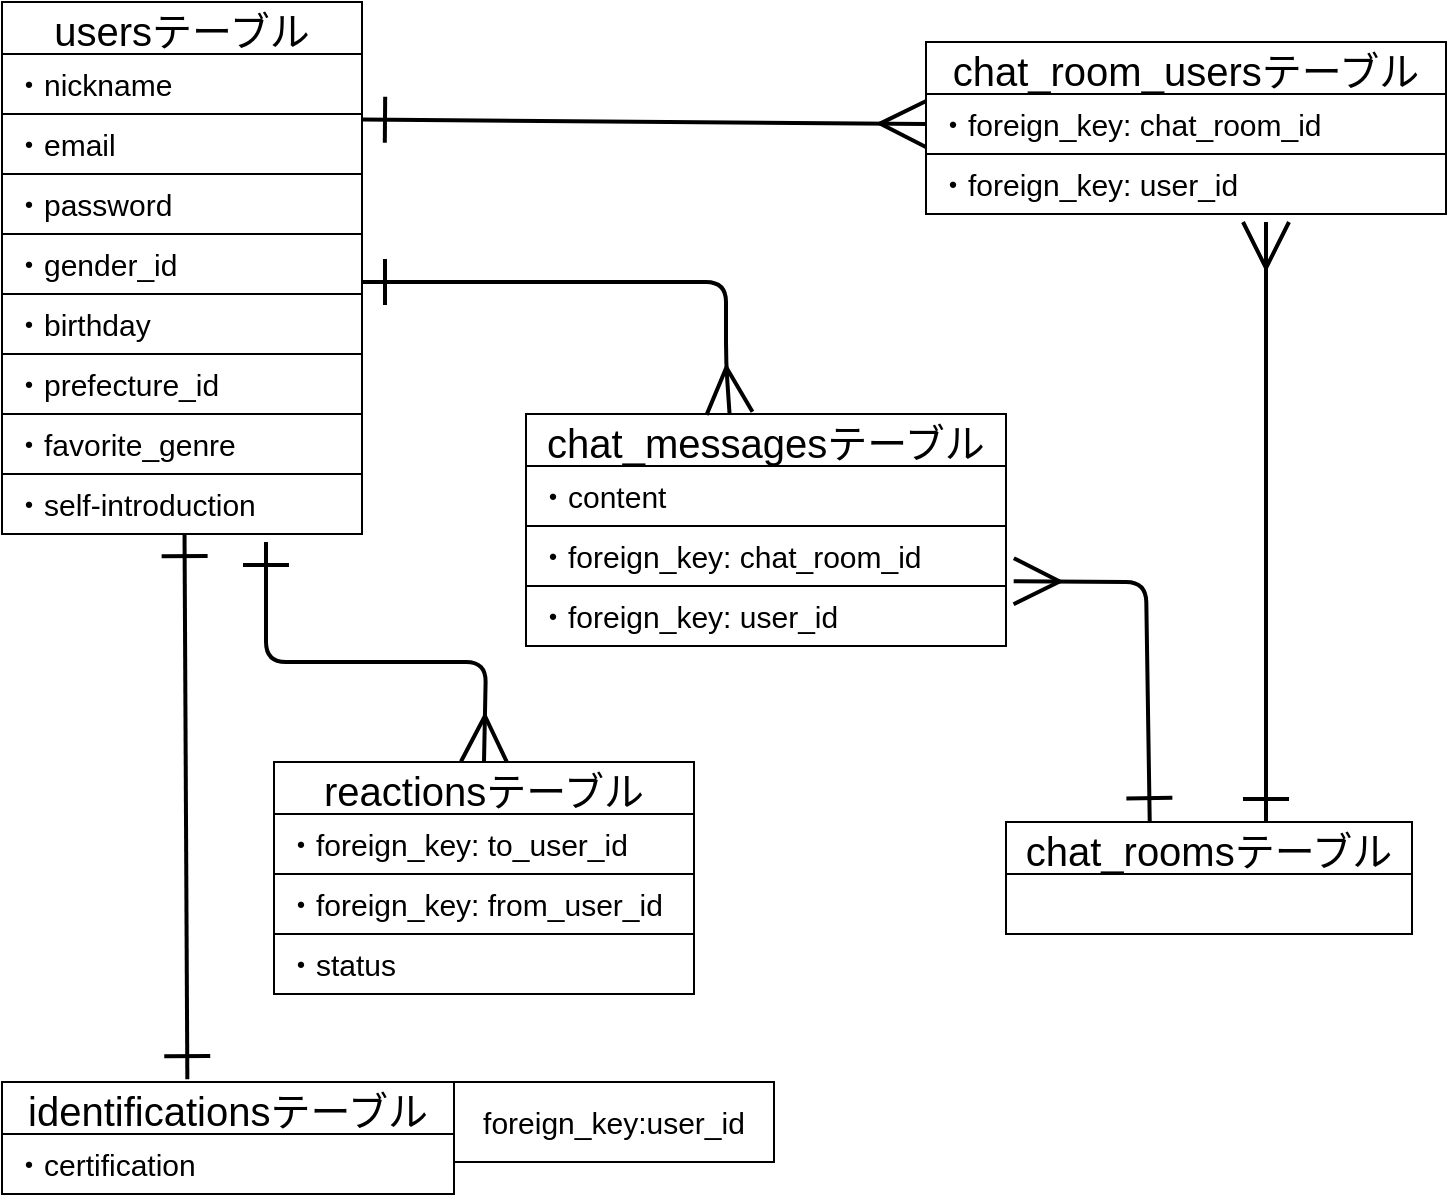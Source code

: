 <mxfile>
    <diagram id="h-Pm0C6oYF5b_Moe9M2z" name="ER図">
        <mxGraphModel dx="1072" dy="646" grid="1" gridSize="10" guides="1" tooltips="1" connect="1" arrows="1" fold="1" page="1" pageScale="1" pageWidth="827" pageHeight="1169" math="0" shadow="0">
            <root>
                <mxCell id="0"/>
                <mxCell id="1" parent="0"/>
                <mxCell id="2" value="usersテーブル" style="swimlane;fontStyle=0;childLayout=stackLayout;horizontal=1;startSize=26;horizontalStack=0;resizeParent=1;resizeParentMax=0;resizeLast=0;collapsible=1;marginBottom=0;align=center;fontSize=20;" parent="1" vertex="1">
                    <mxGeometry x="78" y="30" width="180" height="206" as="geometry"/>
                </mxCell>
                <mxCell id="3" value="・nickname" style="text;strokeColor=default;fillColor=none;spacingLeft=4;spacingRight=4;overflow=hidden;rotatable=0;points=[[0,0.5],[1,0.5]];portConstraint=eastwest;fontSize=15;" parent="2" vertex="1">
                    <mxGeometry y="26" width="180" height="30" as="geometry"/>
                </mxCell>
                <mxCell id="4" value="・email" style="text;strokeColor=default;fillColor=none;spacingLeft=4;spacingRight=4;overflow=hidden;rotatable=0;points=[[0,0.5],[1,0.5]];portConstraint=eastwest;fontSize=15;" parent="2" vertex="1">
                    <mxGeometry y="56" width="180" height="30" as="geometry"/>
                </mxCell>
                <mxCell id="5" value="・password" style="text;strokeColor=default;fillColor=none;spacingLeft=4;spacingRight=4;overflow=hidden;rotatable=0;points=[[0,0.5],[1,0.5]];portConstraint=eastwest;fontSize=15;" parent="2" vertex="1">
                    <mxGeometry y="86" width="180" height="30" as="geometry"/>
                </mxCell>
                <mxCell id="6" value="・gender_id" style="text;strokeColor=default;fillColor=none;spacingLeft=4;spacingRight=4;overflow=hidden;rotatable=0;points=[[0,0.5],[1,0.5]];portConstraint=eastwest;fontSize=15;" parent="2" vertex="1">
                    <mxGeometry y="116" width="180" height="30" as="geometry"/>
                </mxCell>
                <mxCell id="7" value="・birthday" style="text;strokeColor=default;fillColor=none;spacingLeft=4;spacingRight=4;overflow=hidden;rotatable=0;points=[[0,0.5],[1,0.5]];portConstraint=eastwest;fontSize=15;" parent="2" vertex="1">
                    <mxGeometry y="146" width="180" height="30" as="geometry"/>
                </mxCell>
                <mxCell id="8" value="・prefecture_id" style="text;strokeColor=default;fillColor=none;spacingLeft=4;spacingRight=4;overflow=hidden;rotatable=0;points=[[0,0.5],[1,0.5]];portConstraint=eastwest;fontSize=15;" parent="2" vertex="1">
                    <mxGeometry y="176" width="180" height="30" as="geometry"/>
                </mxCell>
                <mxCell id="9" value="chat_messagesテーブル" style="swimlane;fontStyle=0;childLayout=stackLayout;horizontal=1;startSize=26;horizontalStack=0;resizeParent=1;resizeParentMax=0;resizeLast=0;collapsible=1;marginBottom=0;align=center;fontSize=20;" parent="1" vertex="1">
                    <mxGeometry x="340" y="236" width="240" height="116" as="geometry"/>
                </mxCell>
                <mxCell id="10" value="・content" style="text;strokeColor=default;fillColor=none;spacingLeft=4;spacingRight=4;overflow=hidden;rotatable=0;points=[[0,0.5],[1,0.5]];portConstraint=eastwest;fontSize=15;" parent="9" vertex="1">
                    <mxGeometry y="26" width="240" height="30" as="geometry"/>
                </mxCell>
                <mxCell id="11" value="・foreign_key: chat_room_id" style="text;strokeColor=default;fillColor=none;spacingLeft=4;spacingRight=4;overflow=hidden;rotatable=0;points=[[0,0.5],[1,0.5]];portConstraint=eastwest;fontSize=15;" parent="9" vertex="1">
                    <mxGeometry y="56" width="240" height="30" as="geometry"/>
                </mxCell>
                <mxCell id="12" value="・foreign_key: user_id" style="text;strokeColor=default;fillColor=none;spacingLeft=4;spacingRight=4;overflow=hidden;rotatable=0;points=[[0,0.5],[1,0.5]];portConstraint=eastwest;fontSize=15;" parent="9" vertex="1">
                    <mxGeometry y="86" width="240" height="30" as="geometry"/>
                </mxCell>
                <mxCell id="13" value="foreign_key:user_id" style="whiteSpace=wrap;html=1;align=center;labelBackgroundColor=none;fontFamily=Helvetica;fontSize=15;" parent="1" vertex="1">
                    <mxGeometry x="304" y="570" width="160" height="40" as="geometry"/>
                </mxCell>
                <mxCell id="14" value="identificationsテーブル" style="swimlane;fontStyle=0;childLayout=stackLayout;horizontal=1;startSize=26;horizontalStack=0;resizeParent=1;resizeParentMax=0;resizeLast=0;collapsible=1;marginBottom=0;align=center;fontSize=20;" parent="1" vertex="1">
                    <mxGeometry x="78" y="570" width="226" height="56" as="geometry"/>
                </mxCell>
                <mxCell id="15" value="・certification" style="text;strokeColor=default;fillColor=none;spacingLeft=4;spacingRight=4;overflow=hidden;rotatable=0;points=[[0,0.5],[1,0.5]];portConstraint=eastwest;fontSize=15;" parent="14" vertex="1">
                    <mxGeometry y="26" width="226" height="30" as="geometry"/>
                </mxCell>
                <mxCell id="17" value="reactionsテーブル" style="swimlane;fontStyle=0;childLayout=stackLayout;horizontal=1;startSize=26;horizontalStack=0;resizeParent=1;resizeParentMax=0;resizeLast=0;collapsible=1;marginBottom=0;align=center;fontSize=20;" parent="1" vertex="1">
                    <mxGeometry x="214" y="410" width="210" height="116" as="geometry"/>
                </mxCell>
                <mxCell id="18" value="・foreign_key: to_user_id" style="text;strokeColor=default;fillColor=none;spacingLeft=4;spacingRight=4;overflow=hidden;rotatable=0;points=[[0,0.5],[1,0.5]];portConstraint=eastwest;fontSize=15;" parent="17" vertex="1">
                    <mxGeometry y="26" width="210" height="30" as="geometry"/>
                </mxCell>
                <mxCell id="19" value="・foreign_key: from_user_id" style="text;strokeColor=default;fillColor=none;spacingLeft=4;spacingRight=4;overflow=hidden;rotatable=0;points=[[0,0.5],[1,0.5]];portConstraint=eastwest;fontSize=15;" parent="17" vertex="1">
                    <mxGeometry y="56" width="210" height="30" as="geometry"/>
                </mxCell>
                <mxCell id="20" value="・status" style="text;strokeColor=default;fillColor=none;spacingLeft=4;spacingRight=4;overflow=hidden;rotatable=0;points=[[0,0.5],[1,0.5]];portConstraint=eastwest;fontSize=15;" parent="17" vertex="1">
                    <mxGeometry y="86" width="210" height="30" as="geometry"/>
                </mxCell>
                <mxCell id="22" value="・favorite_genre" style="text;strokeColor=default;fillColor=none;spacingLeft=4;spacingRight=4;overflow=hidden;rotatable=0;points=[[0,0.5],[1,0.5]];portConstraint=eastwest;fontSize=15;" parent="1" vertex="1">
                    <mxGeometry x="78" y="236" width="180" height="30" as="geometry"/>
                </mxCell>
                <mxCell id="23" value="・self-introduction" style="text;strokeColor=default;fillColor=none;spacingLeft=4;spacingRight=4;overflow=hidden;rotatable=0;points=[[0,0.5],[1,0.5]];portConstraint=eastwest;fontSize=15;" parent="1" vertex="1">
                    <mxGeometry x="78" y="266" width="180" height="30" as="geometry"/>
                </mxCell>
                <mxCell id="25" style="edgeStyle=none;jumpStyle=none;jumpSize=20;html=1;strokeColor=default;strokeWidth=2;fontFamily=Helvetica;fontSize=15;startArrow=ERone;startFill=0;endArrow=ERone;endFill=0;startSize=20;endSize=20;sourcePerimeterSpacing=20;targetPerimeterSpacing=20;exitX=0.472;exitY=-0.025;exitDx=0;exitDy=0;exitPerimeter=0;entryX=0.507;entryY=0.987;entryDx=0;entryDy=0;entryPerimeter=0;" parent="1" target="23" edge="1">
                    <mxGeometry relative="1" as="geometry">
                        <mxPoint x="169" y="310" as="targetPoint"/>
                        <mxPoint x="170.672" y="568.6" as="sourcePoint"/>
                        <Array as="points"/>
                    </mxGeometry>
                </mxCell>
                <mxCell id="26" value="chat_roomsテーブル" style="swimlane;fontStyle=0;childLayout=stackLayout;horizontal=1;startSize=26;horizontalStack=0;resizeParent=1;resizeParentMax=0;resizeLast=0;collapsible=1;marginBottom=0;align=center;fontSize=20;" parent="1" vertex="1">
                    <mxGeometry x="580" y="440" width="203" height="56" as="geometry"/>
                </mxCell>
                <mxCell id="27" value="" style="text;strokeColor=default;fillColor=none;spacingLeft=4;spacingRight=4;overflow=hidden;rotatable=0;points=[[0,0.5],[1,0.5]];portConstraint=eastwest;fontSize=15;" parent="26" vertex="1">
                    <mxGeometry y="26" width="203" height="30" as="geometry"/>
                </mxCell>
                <mxCell id="29" style="edgeStyle=none;jumpStyle=none;jumpSize=20;html=1;strokeColor=default;strokeWidth=2;fontFamily=Helvetica;fontSize=15;startArrow=ERmany;startFill=0;endArrow=ERone;endFill=0;startSize=20;endSize=20;sourcePerimeterSpacing=20;targetPerimeterSpacing=20;exitX=0.5;exitY=0;exitDx=0;exitDy=0;" parent="1" source="17" edge="1">
                    <mxGeometry relative="1" as="geometry">
                        <mxPoint x="210" y="300" as="targetPoint"/>
                        <mxPoint x="180.672" y="578.6" as="sourcePoint"/>
                        <Array as="points">
                            <mxPoint x="320" y="360"/>
                            <mxPoint x="210" y="360"/>
                        </Array>
                    </mxGeometry>
                </mxCell>
                <mxCell id="30" style="edgeStyle=none;jumpStyle=none;jumpSize=20;html=1;strokeColor=default;strokeWidth=2;fontFamily=Helvetica;fontSize=15;startArrow=ERmany;startFill=0;endArrow=ERone;endFill=0;startSize=20;endSize=20;targetPerimeterSpacing=20;entryX=1;entryY=0.093;entryDx=0;entryDy=0;entryPerimeter=0;exitX=0;exitY=0.5;exitDx=0;exitDy=0;" parent="1" source="32" target="4" edge="1">
                    <mxGeometry relative="1" as="geometry">
                        <mxPoint x="270" y="230" as="targetPoint"/>
                        <mxPoint x="460" y="89" as="sourcePoint"/>
                        <Array as="points"/>
                    </mxGeometry>
                </mxCell>
                <mxCell id="31" value="chat_room_usersテーブル" style="swimlane;fontStyle=0;childLayout=stackLayout;horizontal=1;startSize=26;horizontalStack=0;resizeParent=1;resizeParentMax=0;resizeLast=0;collapsible=1;marginBottom=0;align=center;fontSize=20;" parent="1" vertex="1">
                    <mxGeometry x="540" y="50" width="260" height="86" as="geometry"/>
                </mxCell>
                <mxCell id="32" value="・foreign_key: chat_room_id" style="text;strokeColor=default;fillColor=none;spacingLeft=4;spacingRight=4;overflow=hidden;rotatable=0;points=[[0,0.5],[1,0.5]];portConstraint=eastwest;fontSize=15;" parent="31" vertex="1">
                    <mxGeometry y="26" width="260" height="30" as="geometry"/>
                </mxCell>
                <mxCell id="33" value="・foreign_key: user_id" style="text;strokeColor=default;fillColor=none;spacingLeft=4;spacingRight=4;overflow=hidden;rotatable=0;points=[[0,0.5],[1,0.5]];portConstraint=eastwest;fontSize=15;" parent="31" vertex="1">
                    <mxGeometry y="56" width="260" height="30" as="geometry"/>
                </mxCell>
                <mxCell id="8Ncma_fRxOcgUsh9d8wZ-38" style="edgeStyle=none;jumpStyle=none;jumpSize=20;html=1;strokeColor=default;strokeWidth=2;fontFamily=Helvetica;fontSize=15;startArrow=ERmany;startFill=0;endArrow=ERone;endFill=0;startSize=20;endSize=20;sourcePerimeterSpacing=20;targetPerimeterSpacing=20;exitX=1.016;exitY=0.92;exitDx=0;exitDy=0;exitPerimeter=0;entryX=0.354;entryY=-0.007;entryDx=0;entryDy=0;entryPerimeter=0;" edge="1" parent="1" source="11" target="26">
                    <mxGeometry relative="1" as="geometry">
                        <mxPoint x="650" y="430" as="targetPoint"/>
                        <mxPoint x="674.02" y="149.6" as="sourcePoint"/>
                        <Array as="points">
                            <mxPoint x="650" y="320"/>
                        </Array>
                    </mxGeometry>
                </mxCell>
                <mxCell id="8Ncma_fRxOcgUsh9d8wZ-40" style="edgeStyle=none;jumpStyle=none;jumpSize=20;html=1;strokeColor=default;strokeWidth=2;fontFamily=Helvetica;fontSize=15;startArrow=ERmany;startFill=0;endArrow=ERone;endFill=0;startSize=20;endSize=20;sourcePerimeterSpacing=20;targetPerimeterSpacing=20;" edge="1" parent="1">
                    <mxGeometry relative="1" as="geometry">
                        <mxPoint x="710" y="440" as="targetPoint"/>
                        <mxPoint x="710" y="140" as="sourcePoint"/>
                        <Array as="points">
                            <mxPoint x="710" y="320"/>
                        </Array>
                    </mxGeometry>
                </mxCell>
                <mxCell id="8Ncma_fRxOcgUsh9d8wZ-41" style="edgeStyle=none;jumpStyle=none;jumpSize=20;html=1;strokeColor=default;strokeWidth=2;fontFamily=Helvetica;fontSize=15;startArrow=ERmany;startFill=0;endArrow=ERone;endFill=0;startSize=20;endSize=20;targetPerimeterSpacing=20;entryX=1;entryY=0.093;entryDx=0;entryDy=0;entryPerimeter=0;exitX=0.424;exitY=-0.003;exitDx=0;exitDy=0;exitPerimeter=0;" edge="1" parent="1" source="9">
                    <mxGeometry relative="1" as="geometry">
                        <mxPoint x="258" y="170.0" as="targetPoint"/>
                        <mxPoint x="440" y="230" as="sourcePoint"/>
                        <Array as="points">
                            <mxPoint x="440" y="210"/>
                            <mxPoint x="440" y="170"/>
                        </Array>
                    </mxGeometry>
                </mxCell>
            </root>
        </mxGraphModel>
    </diagram>
    <diagram id="ZfyeCdpB_wOmL_YsOo9z" name="画面遷移図">
        <mxGraphModel dx="832" dy="646" grid="1" gridSize="10" guides="1" tooltips="1" connect="1" arrows="1" fold="1" page="1" pageScale="1" pageWidth="827" pageHeight="1169" math="0" shadow="0">
            <root>
                <mxCell id="0"/>
                <mxCell id="1" parent="0"/>
                <mxCell id="LTPtVbwOwG13ShFEIMts-1" value="画面遷移図" style="rounded=0;whiteSpace=wrap;html=1;" parent="1" vertex="1">
                    <mxGeometry x="40" y="20" width="120" height="30" as="geometry"/>
                </mxCell>
                <mxCell id="LTPtVbwOwG13ShFEIMts-3" value="ユーザー選択ページ" style="rounded=0;whiteSpace=wrap;html=1;" parent="1" vertex="1">
                    <mxGeometry x="260" y="330" width="120" height="60" as="geometry"/>
                </mxCell>
                <mxCell id="LTPtVbwOwG13ShFEIMts-4" value="" style="edgeStyle=none;html=1;endArrow=none;endFill=0;" parent="1" edge="1">
                    <mxGeometry relative="1" as="geometry">
                        <mxPoint x="349" y="300" as="sourcePoint"/>
                        <mxPoint x="350" y="300.169" as="targetPoint"/>
                    </mxGeometry>
                </mxCell>
                <mxCell id="LTPtVbwOwG13ShFEIMts-5" style="edgeStyle=none;html=1;exitX=0;exitY=0.5;exitDx=0;exitDy=0;endArrow=none;endFill=0;" parent="1" source="LTPtVbwOwG13ShFEIMts-6" edge="1">
                    <mxGeometry relative="1" as="geometry">
                        <mxPoint x="190" y="110" as="targetPoint"/>
                        <Array as="points">
                            <mxPoint x="190" y="200"/>
                        </Array>
                    </mxGeometry>
                </mxCell>
                <mxCell id="LTPtVbwOwG13ShFEIMts-6" value="ログインページ" style="rounded=0;whiteSpace=wrap;html=1;" parent="1" vertex="1">
                    <mxGeometry x="229" y="170" width="120" height="60" as="geometry"/>
                </mxCell>
                <mxCell id="PM9L82CdG84OTrCHGLos-3" value="" style="edgeStyle=none;html=1;endArrow=none;endFill=0;" edge="1" parent="1" source="LTPtVbwOwG13ShFEIMts-7" target="PM9L82CdG84OTrCHGLos-1">
                    <mxGeometry relative="1" as="geometry"/>
                </mxCell>
                <mxCell id="LTPtVbwOwG13ShFEIMts-7" value="新規登録ページ" style="rounded=0;whiteSpace=wrap;html=1;" parent="1" vertex="1">
                    <mxGeometry x="230" y="80" width="120" height="60" as="geometry"/>
                </mxCell>
                <mxCell id="LTPtVbwOwG13ShFEIMts-8" style="html=1;exitX=1;exitY=0.5;exitDx=0;exitDy=0;entryX=0;entryY=0.5;entryDx=0;entryDy=0;endArrow=none;endFill=0;" parent="1" source="LTPtVbwOwG13ShFEIMts-9" target="LTPtVbwOwG13ShFEIMts-7" edge="1">
                    <mxGeometry relative="1" as="geometry">
                        <Array as="points">
                            <mxPoint x="200" y="110"/>
                        </Array>
                    </mxGeometry>
                </mxCell>
                <mxCell id="LTPtVbwOwG13ShFEIMts-9" value="トップページ" style="rounded=0;whiteSpace=wrap;html=1;" parent="1" vertex="1">
                    <mxGeometry x="40" y="80" width="120" height="60" as="geometry"/>
                </mxCell>
                <mxCell id="LTPtVbwOwG13ShFEIMts-13" value="友達一覧ページ" style="rounded=0;whiteSpace=wrap;html=1;" parent="1" vertex="1">
                    <mxGeometry x="430" y="330" width="119" height="60" as="geometry"/>
                </mxCell>
                <mxCell id="LTPtVbwOwG13ShFEIMts-17" value="プロフィール&lt;br&gt;編集ページ" style="rounded=0;whiteSpace=wrap;html=1;" parent="1" vertex="1">
                    <mxGeometry x="590" y="330" width="120" height="60" as="geometry"/>
                </mxCell>
                <mxCell id="PM9L82CdG84OTrCHGLos-5" style="edgeStyle=none;html=1;endArrow=none;endFill=0;" edge="1" parent="1" source="PM9L82CdG84OTrCHGLos-1">
                    <mxGeometry relative="1" as="geometry">
                        <mxPoint x="320" y="330" as="targetPoint"/>
                    </mxGeometry>
                </mxCell>
                <mxCell id="PM9L82CdG84OTrCHGLos-6" style="edgeStyle=none;html=1;entryX=0.5;entryY=0;entryDx=0;entryDy=0;endArrow=none;endFill=0;" edge="1" parent="1" source="PM9L82CdG84OTrCHGLos-1" target="LTPtVbwOwG13ShFEIMts-17">
                    <mxGeometry relative="1" as="geometry"/>
                </mxCell>
                <mxCell id="PM9L82CdG84OTrCHGLos-7" style="edgeStyle=none;html=1;entryX=0.5;entryY=0;entryDx=0;entryDy=0;endArrow=none;endFill=0;" edge="1" parent="1" source="PM9L82CdG84OTrCHGLos-1" target="LTPtVbwOwG13ShFEIMts-13">
                    <mxGeometry relative="1" as="geometry"/>
                </mxCell>
                <mxCell id="PM9L82CdG84OTrCHGLos-11" value="" style="edgeStyle=none;html=1;endArrow=none;endFill=0;" edge="1" parent="1" source="PM9L82CdG84OTrCHGLos-1" target="PM9L82CdG84OTrCHGLos-10">
                    <mxGeometry relative="1" as="geometry"/>
                </mxCell>
                <mxCell id="PM9L82CdG84OTrCHGLos-1" value="マイページ" style="rounded=0;whiteSpace=wrap;html=1;" vertex="1" parent="1">
                    <mxGeometry x="429" y="140" width="121" height="60" as="geometry"/>
                </mxCell>
                <mxCell id="PM9L82CdG84OTrCHGLos-4" style="edgeStyle=none;html=1;exitX=0;exitY=0.5;exitDx=0;exitDy=0;entryX=0.925;entryY=0.5;entryDx=0;entryDy=0;entryPerimeter=0;endArrow=none;endFill=0;" edge="1" parent="1" source="PM9L82CdG84OTrCHGLos-1" target="LTPtVbwOwG13ShFEIMts-6">
                    <mxGeometry relative="1" as="geometry"/>
                </mxCell>
                <mxCell id="PM9L82CdG84OTrCHGLos-9" style="edgeStyle=none;html=1;entryX=0.5;entryY=1;entryDx=0;entryDy=0;endArrow=none;endFill=0;" edge="1" parent="1" source="PM9L82CdG84OTrCHGLos-8" target="LTPtVbwOwG13ShFEIMts-13">
                    <mxGeometry relative="1" as="geometry"/>
                </mxCell>
                <mxCell id="PM9L82CdG84OTrCHGLos-8" value="チャットベージ" style="rounded=0;whiteSpace=wrap;html=1;" vertex="1" parent="1">
                    <mxGeometry x="430" y="460" width="119" height="60" as="geometry"/>
                </mxCell>
                <mxCell id="PM9L82CdG84OTrCHGLos-10" value="ログアウトページ" style="rounded=0;whiteSpace=wrap;html=1;" vertex="1" parent="1">
                    <mxGeometry x="600" y="140" width="120" height="60" as="geometry"/>
                </mxCell>
            </root>
        </mxGraphModel>
    </diagram>
</mxfile>